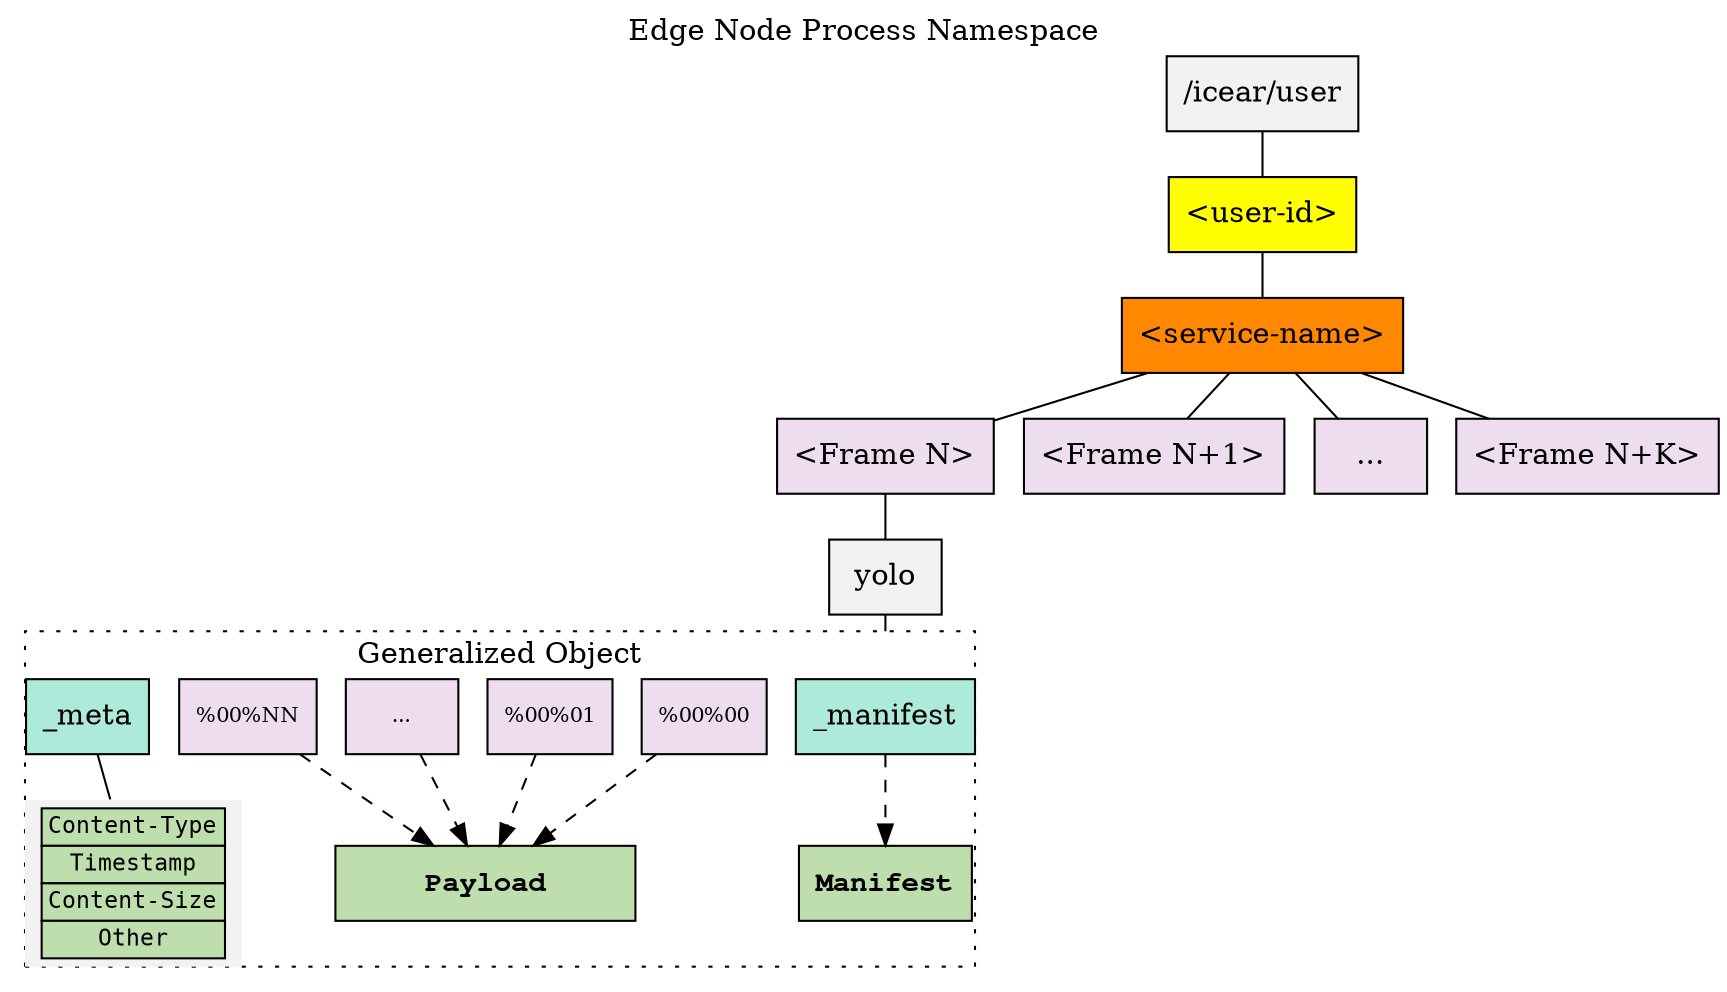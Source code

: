 digraph content_object {
	graph [dir=none, layout=dot, nodesep=0.2, margin=0, ranksep=0.3];
	node [label="\N", shape=box];
	edge [dir=none];
	compound=true
	node [style=filled, fillcolor="#f2f2f2"]
	labelloc=top;
	label = "Edge Node Process Namespace"

	frame [label = "<Frame N>" fillcolor="#eeddee"]
	frame2 [label = "<Frame N+1>" fillcolor="#eeddee"]
	frame3 [label = "..." fillcolor="#eeddee"]
	frame4 [label = "<Frame N+K>" fillcolor="#eeddee"]
	userid [label = "<user-id>" fillcolor="#ffff00"]
	processid [label = "<service-name>" fillcolor="#ff8800"]
	root [label = "/icear/user"]

	root -> userid
	userid -> processid
	processid -> frame
	processid -> frame2
	processid -> frame3
	processid -> frame4

	frame -> yolo

	yolo -> objectManifest [lhead = "cluster_object"]
	//object [label="Generalized NDN object: Annotations Bundle" fillcolor="#eeffbb" style=dashed]

	subgraph cluster_object {
		edge [weight=10]
		graph[style=dotted];
		label = "Generalized Object"

		fs0 [label="%00%00", style=filled, fillcolor="#eeddee", fontsize=10]
		fs1 [label="%00%01", style=filled, fillcolor="#eeddee", fontsize=10]
		fs2 [label="...", style=filled, fillcolor="#eeddee", fontsize=10]
		fsN [label="%00%NN", style=filled, fillcolor="#eeddee", fontsize=10]
	
		objectManifest [label="_manifest" fillcolor="#ADEADA"]
		objectPayload [shape=record, label = "{ Payload }", fontname = "courier bold", style=filled, fillcolor="#bedead", width=2]
		objectManifestPayload [fillcolor="#bedead" label="Manifest" fontname="courier bold"]
		objectManifest -> objectManifestPayload [style=dashed, dir=forward]
		objectMetaComp [label="_meta" fillcolor="#ADEADA"]
		objectMetaComp -> objectMeta
		objectMeta [
			shape=none
			fontname="courier"
			fontsize=11
			label=<<table border="0" cellspacing="0">
    	                <tr><td border="1" bgcolor="#bedead">Content-Type</td></tr>
    	                <tr><td border="1" bgcolor="#bedead">Timestamp</td></tr>
						<tr><td border="1" bgcolor="#bedead">Content-Size</td></tr>
						<tr><td border="1" bgcolor="#bedead">Other</td></tr>
					</table>>
		]

		fs0 -> objectPayload [style=dashed,dir=forward, shape="normal"]
		fs1 -> objectPayload [style=dashed,dir=forward, shape="normal"]
		fs2 -> objectPayload [style=dashed,dir=forward, shape="normal"]
		fsN -> objectPayload [style=dashed,dir=forward, shape="normal"]
	}

   /*
	seq_invis [style=invisible]
	seq_invis -> seq
	seq [label="<sequence no>" style=filled, fillcolor="#eeddee"]

	invis1 [shape=point label=""]
	seq->invis1
	invis1->objectManifest [lhead=cluster_object]

	invis2 [shape=point label=""]
	seq->invis2
	invis2->stream_type [lhead=cluster_ndnrtc]

	commentOr [label="OR" shape=diamond color="#00aa00" fillcolor="#00ee00"]
	invis1->commentOr [weight=5 width=0.5 color="#00aa00"]
	commentOr->invis2 [weight=5 width=0.5 color="#00aa00"]

	seq -> objectMetaComp
	objectMetaComp [label="_meta" fillcolor="#ADEADA"]
	objectMeta [
			shape=none
			fontname="courier"
			fontsize=11
			label=<<table border="0" cellspacing="0">
    	                <tr><td border="1" bgcolor="grey">Content-Type=...</td></tr>
    	                <tr><td border="1" bgcolor="grey">Timestamp</td></tr>
                    	<tr><td border="1" bgcolor="grey">Content-Size</td></tr>
    	                <tr><td border="1" bgcolor="grey">Content-Type-Specific Fields</td></tr>
    	            </table>>
	]
	objectMetaComp->objectMeta [dir=forward style=dashed]
	{rank=same; objectMetaComp; invis1; commentOr; invis2;}

	subgraph cluster_object {
		edge [weight=10]
		graph[style=dotted];
		label = "Data Payload + Manifest"

		fs0 [label="%00%00", style=filled, fillcolor="#bedead", fontsize=10]
		fs1 [label="%00%01", style=filled, fillcolor="#bedead", fontsize=10]
		fs2 [label="...", style=filled, fillcolor="#bedead", fontsize=10]
		fsN [label="%00%NN", style=filled, fillcolor="#bedead", fontsize=10]
	
		objectManifest [label="_manifest" fillcolor="#ADEADA"]
		objectPayload [shape=record, label = "{ Payload }", fontname = "courier bold", style=filled, fillcolor="#BBEEFF", width=2]
		objectManifestPayload [fillcolor="#BBEEFF" label="manifest" fontname="courier bold"]
		objectManifest -> objectManifestPayload [style=dashed, dir=forward]

		fs0 -> objectPayload [style=dashed,dir=forward, shape="normal"]
		fs1 -> objectPayload [style=dashed,dir=forward, shape="normal"]
		fs2 -> objectPayload [style=dashed,dir=forward, shape="normal"]
		fsN -> objectPayload [style=dashed,dir=forward, shape="normal"]
	}

	subgraph cluster_ndnrtc {
		edge [weight=10]
		graph[style=dotted];
		label = "NDN-RTC Stream"

		stream_type -> stream_name [weight=0.9]
		stream_name [label="<stream name>", style=filled, fillcolor="#deadbe"]
		mid [label="hd1080p", style=filled, fillcolor="#deadbe"]
		stream_name -> mid [weight=0.9]

		_meta2 [label="_meta"]
		stream_name -> _meta2 [weight=0.9]
		streamMeta [shape=record, label="{SD640 | HD720p | HD1080p }", width=1.2 style=filled, fillcolor="#BBEEFF", fontname="courier bold", fontsize=10]
		_meta2 -> streamMeta [style=dashed, dir=forward]
		mid -> d
		mid -> k
		mid -> _meta
		threadMeta [label="Thread Metadata", style=filled, fillcolor="#BBEEFF", fontname="courier bold", fontsize=10]
		_meta -> threadMeta [style=dashed, dir=forward]

		deltaSeqNo [label="<sequence no>", style=filled, fillcolor="#eeddee"]
		d -> deltaSeqNo
		deltaSegNo [label="<segment #>", style=filled, fillcolor="#bedead", fontsize=10]
		deltaSeqNo-> deltaSegNo
		frameData [label="Frame Payload", style=filled, fillcolor="#BBEEFF", fontname="courier bold", fontsize=10]
		deltaSegNo -> frameData [style=dashed, dir=forward]

		deltaSeqNo-> _parity
		deltaSeqNo-> _manifest
		paritySegNo [label="<segment #>", style=filled, fillcolor="#bedead", fontsize=10]
		manifestSegNo [label="<segment #>", style=filled, fillcolor="#bedead", fontsize=10]
		
		_parity -> paritySegNo
		parityData [label="FEC Payload", style=filled, fillcolor="#BBEEFF", fontname="courier bold", fontsize=10]
		paritySegNo -> parityData [style=dashed, dir=forward]

		manifestPayload [label="Manifest Payload", style=filled, fillcolor="#BBEEFF", fontname="courier bold", fontsize=10]
		_manifest -> manifestSegNo
		manifestSegNo -> manifestPayload [style=dashed, dir=forward]
	}
	*/

}